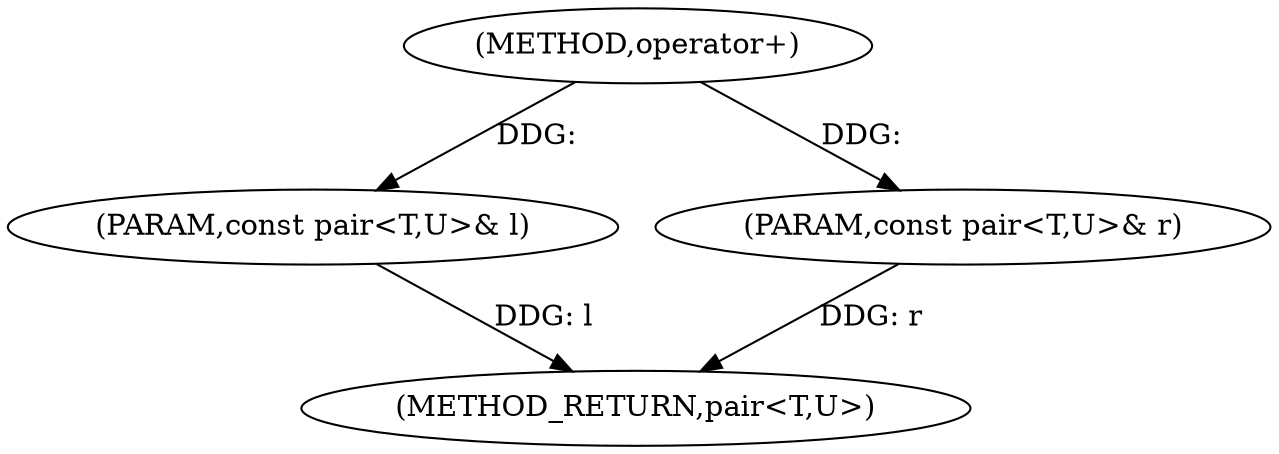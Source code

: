 digraph "operator+" {  
"1000143" [label = "(METHOD,operator+)" ]
"1000148" [label = "(METHOD_RETURN,pair<T,U>)" ]
"1000144" [label = "(PARAM,const pair<T,U>& l)" ]
"1000145" [label = "(PARAM,const pair<T,U>& r)" ]
  "1000144" -> "1000148"  [ label = "DDG: l"] 
  "1000145" -> "1000148"  [ label = "DDG: r"] 
  "1000143" -> "1000144"  [ label = "DDG: "] 
  "1000143" -> "1000145"  [ label = "DDG: "] 
}

